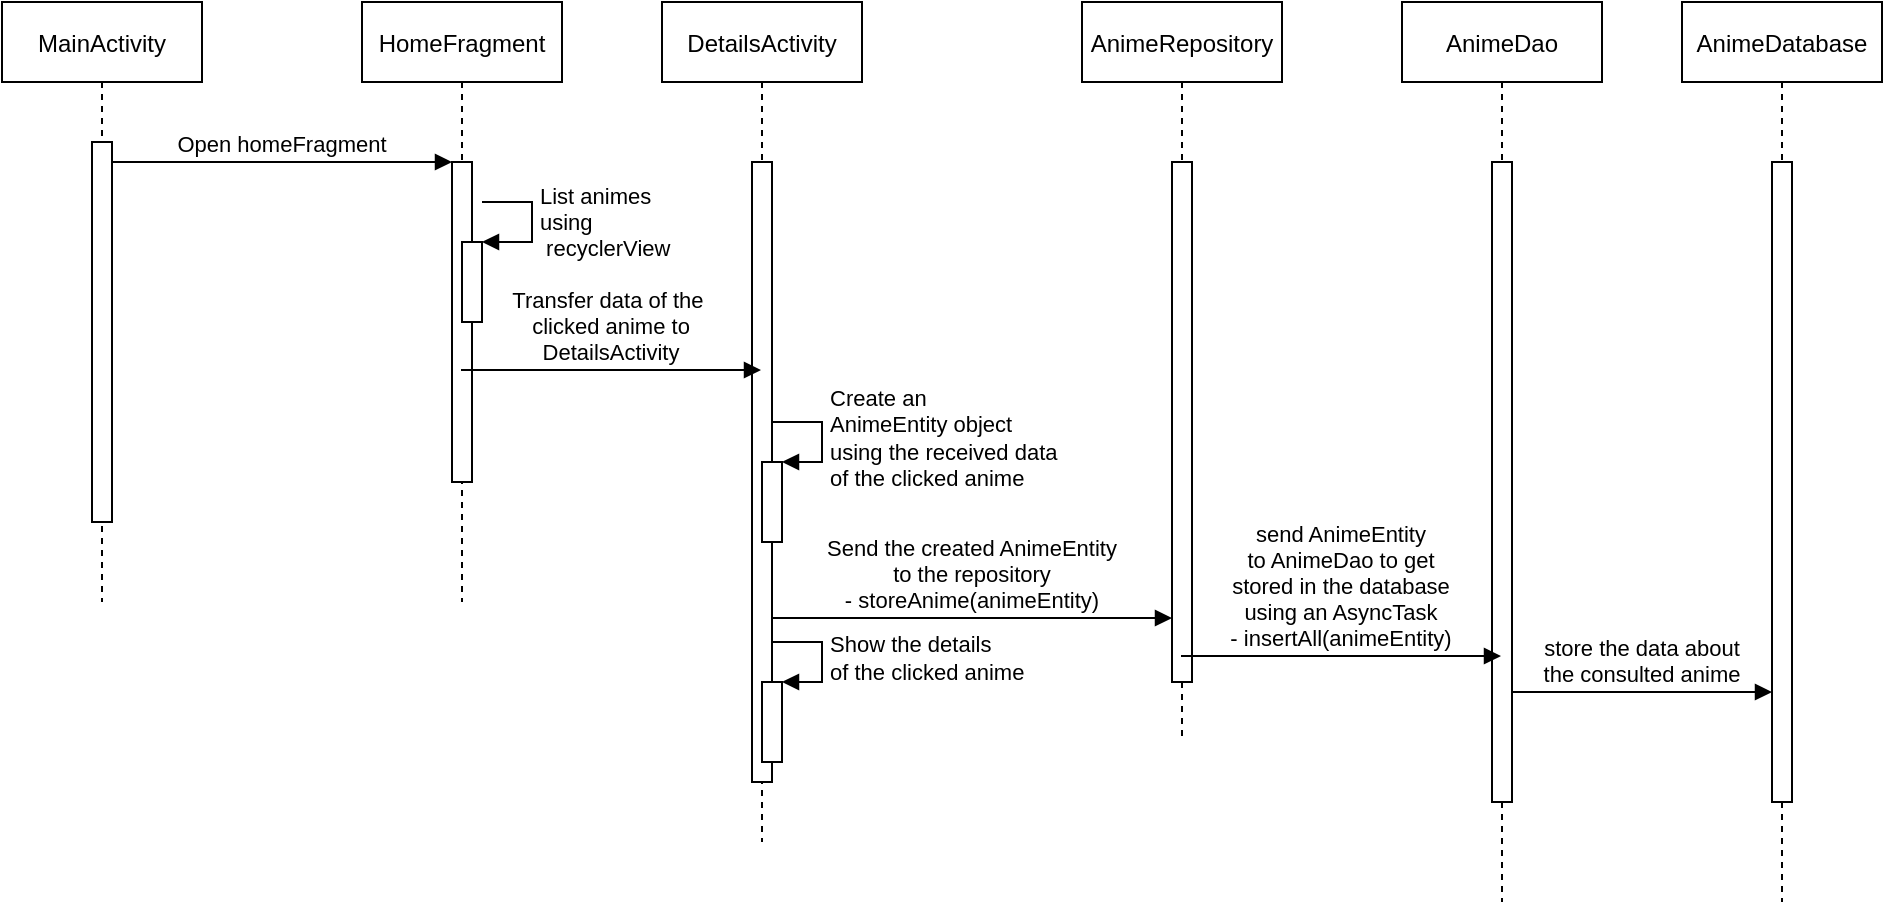 <mxfile version="14.2.4" type="device"><diagram id="kgpKYQtTHZ0yAKxKKP6v" name="Page-1"><mxGraphModel dx="862" dy="425" grid="1" gridSize="10" guides="1" tooltips="1" connect="1" arrows="1" fold="1" page="1" pageScale="1" pageWidth="850" pageHeight="1100" math="0" shadow="0"><root><mxCell id="0"/><mxCell id="1" parent="0"/><mxCell id="3nuBFxr9cyL0pnOWT2aG-1" value="MainActivity" style="shape=umlLifeline;perimeter=lifelinePerimeter;container=1;collapsible=0;recursiveResize=0;rounded=0;shadow=0;strokeWidth=1;" parent="1" vertex="1"><mxGeometry x="120" y="80" width="100" height="300" as="geometry"/></mxCell><mxCell id="3nuBFxr9cyL0pnOWT2aG-2" value="" style="points=[];perimeter=orthogonalPerimeter;rounded=0;shadow=0;strokeWidth=1;" parent="3nuBFxr9cyL0pnOWT2aG-1" vertex="1"><mxGeometry x="45" y="70" width="10" height="190" as="geometry"/></mxCell><mxCell id="3nuBFxr9cyL0pnOWT2aG-5" value="HomeFragment" style="shape=umlLifeline;perimeter=lifelinePerimeter;container=1;collapsible=0;recursiveResize=0;rounded=0;shadow=0;strokeWidth=1;" parent="1" vertex="1"><mxGeometry x="300" y="80" width="100" height="300" as="geometry"/></mxCell><mxCell id="3nuBFxr9cyL0pnOWT2aG-6" value="" style="points=[];perimeter=orthogonalPerimeter;rounded=0;shadow=0;strokeWidth=1;" parent="3nuBFxr9cyL0pnOWT2aG-5" vertex="1"><mxGeometry x="45" y="80" width="10" height="160" as="geometry"/></mxCell><mxCell id="JMP_j6Ra8TyvNllNlL0G-5" value="" style="html=1;points=[];perimeter=orthogonalPerimeter;" vertex="1" parent="3nuBFxr9cyL0pnOWT2aG-5"><mxGeometry x="50" y="120" width="10" height="40" as="geometry"/></mxCell><mxCell id="JMP_j6Ra8TyvNllNlL0G-6" value="List animes&lt;br&gt;using&lt;br&gt;&amp;nbsp;recyclerView" style="edgeStyle=orthogonalEdgeStyle;html=1;align=left;spacingLeft=2;endArrow=block;rounded=0;entryX=1;entryY=0;" edge="1" target="JMP_j6Ra8TyvNllNlL0G-5" parent="3nuBFxr9cyL0pnOWT2aG-5"><mxGeometry relative="1" as="geometry"><mxPoint x="60" y="100" as="sourcePoint"/><Array as="points"><mxPoint x="85" y="100"/></Array></mxGeometry></mxCell><mxCell id="3nuBFxr9cyL0pnOWT2aG-8" value="Open homeFragment" style="verticalAlign=bottom;endArrow=block;entryX=0;entryY=0;shadow=0;strokeWidth=1;" parent="1" source="3nuBFxr9cyL0pnOWT2aG-2" target="3nuBFxr9cyL0pnOWT2aG-6" edge="1"><mxGeometry relative="1" as="geometry"><mxPoint x="275" y="160" as="sourcePoint"/></mxGeometry></mxCell><mxCell id="JMP_j6Ra8TyvNllNlL0G-1" value="DetailsActivity" style="shape=umlLifeline;perimeter=lifelinePerimeter;container=1;collapsible=0;recursiveResize=0;rounded=0;shadow=0;strokeWidth=1;" vertex="1" parent="1"><mxGeometry x="450" y="80" width="100" height="420" as="geometry"/></mxCell><mxCell id="JMP_j6Ra8TyvNllNlL0G-2" value="" style="points=[];perimeter=orthogonalPerimeter;rounded=0;shadow=0;strokeWidth=1;" vertex="1" parent="JMP_j6Ra8TyvNllNlL0G-1"><mxGeometry x="45" y="80" width="10" height="310" as="geometry"/></mxCell><mxCell id="JMP_j6Ra8TyvNllNlL0G-8" value="" style="html=1;points=[];perimeter=orthogonalPerimeter;" vertex="1" parent="JMP_j6Ra8TyvNllNlL0G-1"><mxGeometry x="50" y="230" width="10" height="40" as="geometry"/></mxCell><mxCell id="JMP_j6Ra8TyvNllNlL0G-9" value="Create an&lt;br&gt;AnimeEntity object&lt;br&gt;using the received data&lt;br&gt;of the clicked anime" style="edgeStyle=orthogonalEdgeStyle;html=1;align=left;spacingLeft=2;endArrow=block;rounded=0;entryX=1;entryY=0;" edge="1" target="JMP_j6Ra8TyvNllNlL0G-8" parent="JMP_j6Ra8TyvNllNlL0G-1"><mxGeometry relative="1" as="geometry"><mxPoint x="55" y="210" as="sourcePoint"/><Array as="points"><mxPoint x="80" y="210"/></Array></mxGeometry></mxCell><mxCell id="JMP_j6Ra8TyvNllNlL0G-23" value="" style="html=1;points=[];perimeter=orthogonalPerimeter;" vertex="1" parent="JMP_j6Ra8TyvNllNlL0G-1"><mxGeometry x="50" y="340" width="10" height="40" as="geometry"/></mxCell><mxCell id="JMP_j6Ra8TyvNllNlL0G-24" value="Show the details&lt;br&gt;of the clicked anime" style="edgeStyle=orthogonalEdgeStyle;html=1;align=left;spacingLeft=2;endArrow=block;rounded=0;entryX=1;entryY=0;" edge="1" target="JMP_j6Ra8TyvNllNlL0G-23" parent="JMP_j6Ra8TyvNllNlL0G-1"><mxGeometry relative="1" as="geometry"><mxPoint x="55" y="320" as="sourcePoint"/><Array as="points"><mxPoint x="80" y="320"/></Array></mxGeometry></mxCell><mxCell id="JMP_j6Ra8TyvNllNlL0G-7" value="Transfer data of the &#10;clicked anime to&#10;DetailsActivity" style="verticalAlign=bottom;endArrow=block;shadow=0;strokeWidth=1;" edge="1" parent="1"><mxGeometry relative="1" as="geometry"><mxPoint x="349.5" y="264" as="sourcePoint"/><mxPoint x="499.5" y="264" as="targetPoint"/></mxGeometry></mxCell><mxCell id="JMP_j6Ra8TyvNllNlL0G-10" value="AnimeRepository" style="shape=umlLifeline;perimeter=lifelinePerimeter;container=1;collapsible=0;recursiveResize=0;rounded=0;shadow=0;strokeWidth=1;" vertex="1" parent="1"><mxGeometry x="660" y="80" width="100" height="370" as="geometry"/></mxCell><mxCell id="JMP_j6Ra8TyvNllNlL0G-11" value="" style="points=[];perimeter=orthogonalPerimeter;rounded=0;shadow=0;strokeWidth=1;" vertex="1" parent="JMP_j6Ra8TyvNllNlL0G-10"><mxGeometry x="45" y="80" width="10" height="260" as="geometry"/></mxCell><mxCell id="JMP_j6Ra8TyvNllNlL0G-14" value="Send the created AnimeEntity&#10;to the repository&#10;- storeAnime(animeEntity)" style="verticalAlign=bottom;endArrow=block;shadow=0;strokeWidth=1;" edge="1" parent="1"><mxGeometry relative="1" as="geometry"><mxPoint x="505" y="388" as="sourcePoint"/><mxPoint x="705" y="388" as="targetPoint"/></mxGeometry></mxCell><mxCell id="JMP_j6Ra8TyvNllNlL0G-17" value="AnimeDao" style="shape=umlLifeline;perimeter=lifelinePerimeter;container=1;collapsible=0;recursiveResize=0;rounded=0;shadow=0;strokeWidth=1;" vertex="1" parent="1"><mxGeometry x="820" y="80" width="100" height="450" as="geometry"/></mxCell><mxCell id="JMP_j6Ra8TyvNllNlL0G-18" value="" style="points=[];perimeter=orthogonalPerimeter;rounded=0;shadow=0;strokeWidth=1;" vertex="1" parent="JMP_j6Ra8TyvNllNlL0G-17"><mxGeometry x="45" y="80" width="10" height="320" as="geometry"/></mxCell><mxCell id="JMP_j6Ra8TyvNllNlL0G-19" value="send AnimeEntity&#10;to AnimeDao to get&#10;stored in the database&#10;using an AsyncTask&#10;- insertAll(animeEntity)" style="verticalAlign=bottom;endArrow=block;shadow=0;strokeWidth=1;" edge="1" parent="1"><mxGeometry relative="1" as="geometry"><mxPoint x="709.5" y="407" as="sourcePoint"/><mxPoint x="869.5" y="407" as="targetPoint"/></mxGeometry></mxCell><mxCell id="JMP_j6Ra8TyvNllNlL0G-20" value="AnimeDatabase" style="shape=umlLifeline;perimeter=lifelinePerimeter;container=1;collapsible=0;recursiveResize=0;rounded=0;shadow=0;strokeWidth=1;" vertex="1" parent="1"><mxGeometry x="960" y="80" width="100" height="450" as="geometry"/></mxCell><mxCell id="JMP_j6Ra8TyvNllNlL0G-21" value="" style="points=[];perimeter=orthogonalPerimeter;rounded=0;shadow=0;strokeWidth=1;" vertex="1" parent="JMP_j6Ra8TyvNllNlL0G-20"><mxGeometry x="45" y="80" width="10" height="320" as="geometry"/></mxCell><mxCell id="JMP_j6Ra8TyvNllNlL0G-22" value="store the data about&#10;the consulted anime" style="verticalAlign=bottom;endArrow=block;shadow=0;strokeWidth=1;" edge="1" parent="1"><mxGeometry relative="1" as="geometry"><mxPoint x="875" y="425" as="sourcePoint"/><mxPoint x="1005" y="425" as="targetPoint"/></mxGeometry></mxCell></root></mxGraphModel></diagram></mxfile>